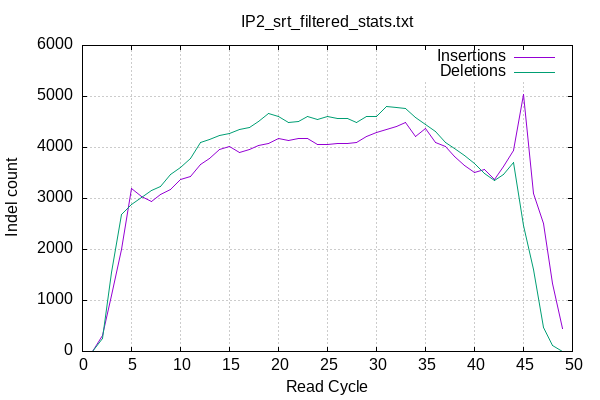 
        set terminal png size 600,400 truecolor
        set output "/home/qianhui/deaf1_chipseq/data/02_data_processed/samplestats/IP2_srt_filtered_stats/indel-cycles.png"
        set grid xtics ytics y2tics back lc rgb "#cccccc"
        set style line 1 linetype 1  linecolor rgb "red"
        set style line 2 linetype 2  linecolor rgb "black"
        set style line 3 linetype 3  linecolor rgb "green"
        set style line 4 linetype 4  linecolor rgb "blue"
        set style increment user
        set ylabel "Indel count"
        set xlabel "Read Cycle"
        set title "IP2_srt_filtered_stats.txt" noenhanced
    plot '-' w l ti 'Insertions', '' w l ti 'Deletions'
1	0
2	318
3	1094
4	2009
5	3204
6	3032
7	2945
8	3069
9	3183
10	3380
11	3435
12	3669
13	3779
14	3964
15	4017
16	3902
17	3953
18	4031
19	4076
20	4178
21	4132
22	4172
23	4178
24	4053
25	4063
26	4070
27	4072
28	4094
29	4214
30	4302
31	4358
32	4415
33	4495
34	4207
35	4363
36	4101
37	4017
38	3814
39	3655
40	3501
41	3577
42	3370
43	3629
44	3939
45	5042
46	3102
47	2504
48	1343
49	447
end
1	1
2	260
3	1548
4	2690
5	2889
6	3021
7	3161
8	3237
9	3462
10	3600
11	3791
12	4103
13	4158
14	4230
15	4274
16	4355
17	4396
18	4516
19	4658
20	4603
21	4487
22	4506
23	4599
24	4553
25	4614
26	4572
27	4564
28	4491
29	4612
30	4606
31	4810
32	4780
33	4769
34	4589
35	4458
36	4306
37	4099
38	3978
39	3847
40	3683
41	3498
42	3344
43	3479
44	3705
45	2473
46	1603
47	466
48	111
49	0
end
